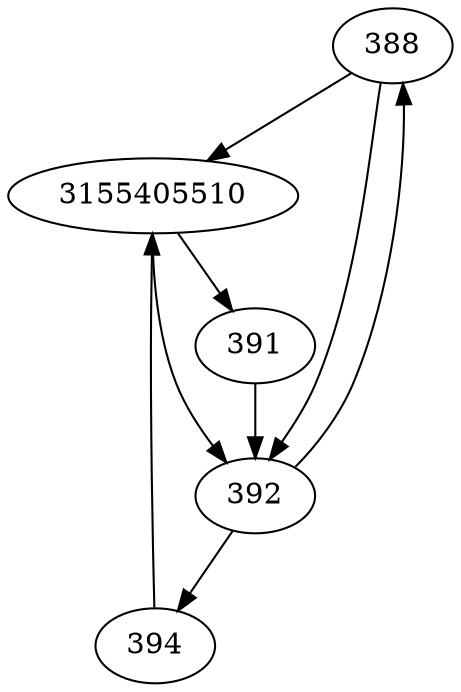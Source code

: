 strict digraph  {
388;
3155405510;
391;
392;
394;
388 -> 392;
388 -> 3155405510;
3155405510 -> 391;
3155405510 -> 392;
391 -> 392;
392 -> 388;
392 -> 394;
394 -> 3155405510;
}
